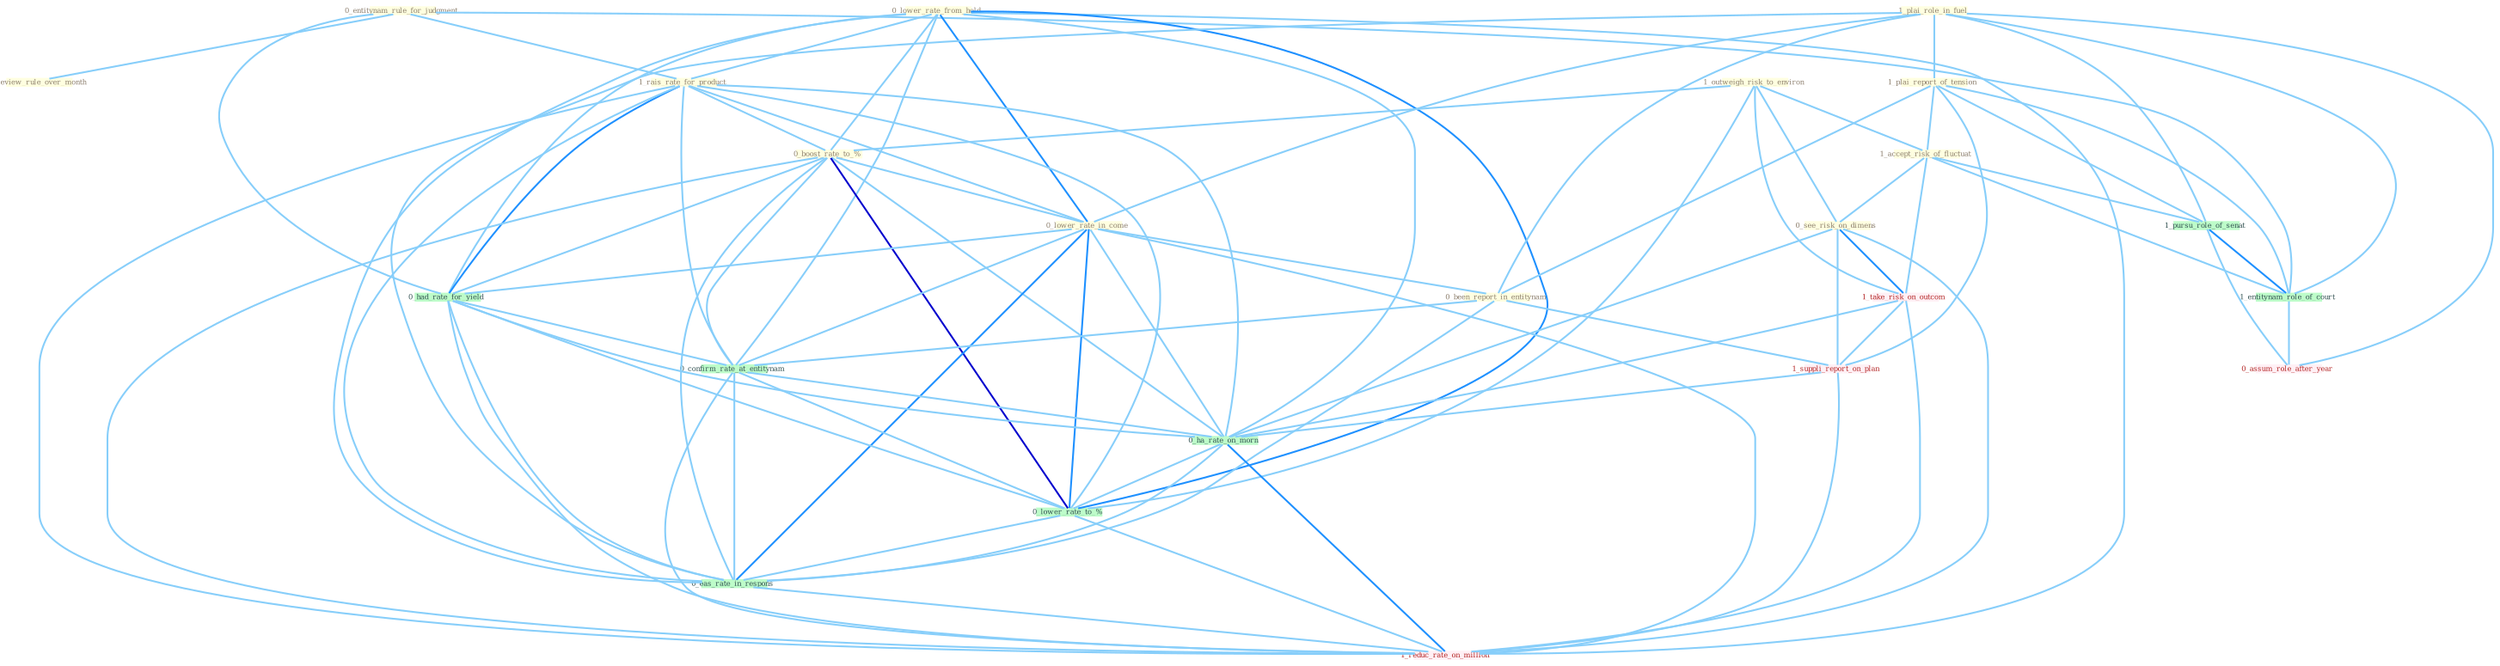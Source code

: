 Graph G{ 
    node
    [shape=polygon,style=filled,width=.5,height=.06,color="#BDFCC9",fixedsize=true,fontsize=4,
    fontcolor="#2f4f4f"];
    {node
    [color="#ffffe0", fontcolor="#8b7d6b"] "0_entitynam_rule_for_judgment " "0_lower_rate_from_hold " "1_plai_role_in_fuel " "1_outweigh_risk_to_environ " "1_rais_rate_for_product " "1_plai_report_of_tension " "1_accept_risk_of_fluctuat " "0_boost_rate_to_% " "0_lower_rate_in_come " "0_been_report_in_entitynam " "0_review_rule_over_month " "0_see_risk_on_dimens "}
{node [color="#fff0f5", fontcolor="#b22222"] "1_take_risk_on_outcom " "1_suppli_report_on_plan " "1_reduc_rate_on_million " "0_assum_role_after_year "}
edge [color="#B0E2FF"];

	"0_entitynam_rule_for_judgment " -- "1_rais_rate_for_product " [w="1", color="#87cefa" ];
	"0_entitynam_rule_for_judgment " -- "0_review_rule_over_month " [w="1", color="#87cefa" ];
	"0_entitynam_rule_for_judgment " -- "0_had_rate_for_yield " [w="1", color="#87cefa" ];
	"0_entitynam_rule_for_judgment " -- "1_entitynam_role_of_court " [w="1", color="#87cefa" ];
	"0_lower_rate_from_hold " -- "1_rais_rate_for_product " [w="1", color="#87cefa" ];
	"0_lower_rate_from_hold " -- "0_boost_rate_to_% " [w="1", color="#87cefa" ];
	"0_lower_rate_from_hold " -- "0_lower_rate_in_come " [w="2", color="#1e90ff" , len=0.8];
	"0_lower_rate_from_hold " -- "0_had_rate_for_yield " [w="1", color="#87cefa" ];
	"0_lower_rate_from_hold " -- "0_confirm_rate_at_entitynam " [w="1", color="#87cefa" ];
	"0_lower_rate_from_hold " -- "0_ha_rate_on_morn " [w="1", color="#87cefa" ];
	"0_lower_rate_from_hold " -- "0_lower_rate_to_% " [w="2", color="#1e90ff" , len=0.8];
	"0_lower_rate_from_hold " -- "0_eas_rate_in_respons " [w="1", color="#87cefa" ];
	"0_lower_rate_from_hold " -- "1_reduc_rate_on_million " [w="1", color="#87cefa" ];
	"1_plai_role_in_fuel " -- "1_plai_report_of_tension " [w="1", color="#87cefa" ];
	"1_plai_role_in_fuel " -- "0_lower_rate_in_come " [w="1", color="#87cefa" ];
	"1_plai_role_in_fuel " -- "0_been_report_in_entitynam " [w="1", color="#87cefa" ];
	"1_plai_role_in_fuel " -- "1_pursu_role_of_senat " [w="1", color="#87cefa" ];
	"1_plai_role_in_fuel " -- "1_entitynam_role_of_court " [w="1", color="#87cefa" ];
	"1_plai_role_in_fuel " -- "0_eas_rate_in_respons " [w="1", color="#87cefa" ];
	"1_plai_role_in_fuel " -- "0_assum_role_after_year " [w="1", color="#87cefa" ];
	"1_outweigh_risk_to_environ " -- "1_accept_risk_of_fluctuat " [w="1", color="#87cefa" ];
	"1_outweigh_risk_to_environ " -- "0_boost_rate_to_% " [w="1", color="#87cefa" ];
	"1_outweigh_risk_to_environ " -- "0_see_risk_on_dimens " [w="1", color="#87cefa" ];
	"1_outweigh_risk_to_environ " -- "1_take_risk_on_outcom " [w="1", color="#87cefa" ];
	"1_outweigh_risk_to_environ " -- "0_lower_rate_to_% " [w="1", color="#87cefa" ];
	"1_rais_rate_for_product " -- "0_boost_rate_to_% " [w="1", color="#87cefa" ];
	"1_rais_rate_for_product " -- "0_lower_rate_in_come " [w="1", color="#87cefa" ];
	"1_rais_rate_for_product " -- "0_had_rate_for_yield " [w="2", color="#1e90ff" , len=0.8];
	"1_rais_rate_for_product " -- "0_confirm_rate_at_entitynam " [w="1", color="#87cefa" ];
	"1_rais_rate_for_product " -- "0_ha_rate_on_morn " [w="1", color="#87cefa" ];
	"1_rais_rate_for_product " -- "0_lower_rate_to_% " [w="1", color="#87cefa" ];
	"1_rais_rate_for_product " -- "0_eas_rate_in_respons " [w="1", color="#87cefa" ];
	"1_rais_rate_for_product " -- "1_reduc_rate_on_million " [w="1", color="#87cefa" ];
	"1_plai_report_of_tension " -- "1_accept_risk_of_fluctuat " [w="1", color="#87cefa" ];
	"1_plai_report_of_tension " -- "0_been_report_in_entitynam " [w="1", color="#87cefa" ];
	"1_plai_report_of_tension " -- "1_pursu_role_of_senat " [w="1", color="#87cefa" ];
	"1_plai_report_of_tension " -- "1_suppli_report_on_plan " [w="1", color="#87cefa" ];
	"1_plai_report_of_tension " -- "1_entitynam_role_of_court " [w="1", color="#87cefa" ];
	"1_accept_risk_of_fluctuat " -- "0_see_risk_on_dimens " [w="1", color="#87cefa" ];
	"1_accept_risk_of_fluctuat " -- "1_pursu_role_of_senat " [w="1", color="#87cefa" ];
	"1_accept_risk_of_fluctuat " -- "1_take_risk_on_outcom " [w="1", color="#87cefa" ];
	"1_accept_risk_of_fluctuat " -- "1_entitynam_role_of_court " [w="1", color="#87cefa" ];
	"0_boost_rate_to_% " -- "0_lower_rate_in_come " [w="1", color="#87cefa" ];
	"0_boost_rate_to_% " -- "0_had_rate_for_yield " [w="1", color="#87cefa" ];
	"0_boost_rate_to_% " -- "0_confirm_rate_at_entitynam " [w="1", color="#87cefa" ];
	"0_boost_rate_to_% " -- "0_ha_rate_on_morn " [w="1", color="#87cefa" ];
	"0_boost_rate_to_% " -- "0_lower_rate_to_% " [w="3", color="#0000cd" , len=0.6];
	"0_boost_rate_to_% " -- "0_eas_rate_in_respons " [w="1", color="#87cefa" ];
	"0_boost_rate_to_% " -- "1_reduc_rate_on_million " [w="1", color="#87cefa" ];
	"0_lower_rate_in_come " -- "0_been_report_in_entitynam " [w="1", color="#87cefa" ];
	"0_lower_rate_in_come " -- "0_had_rate_for_yield " [w="1", color="#87cefa" ];
	"0_lower_rate_in_come " -- "0_confirm_rate_at_entitynam " [w="1", color="#87cefa" ];
	"0_lower_rate_in_come " -- "0_ha_rate_on_morn " [w="1", color="#87cefa" ];
	"0_lower_rate_in_come " -- "0_lower_rate_to_% " [w="2", color="#1e90ff" , len=0.8];
	"0_lower_rate_in_come " -- "0_eas_rate_in_respons " [w="2", color="#1e90ff" , len=0.8];
	"0_lower_rate_in_come " -- "1_reduc_rate_on_million " [w="1", color="#87cefa" ];
	"0_been_report_in_entitynam " -- "1_suppli_report_on_plan " [w="1", color="#87cefa" ];
	"0_been_report_in_entitynam " -- "0_confirm_rate_at_entitynam " [w="1", color="#87cefa" ];
	"0_been_report_in_entitynam " -- "0_eas_rate_in_respons " [w="1", color="#87cefa" ];
	"0_see_risk_on_dimens " -- "1_take_risk_on_outcom " [w="2", color="#1e90ff" , len=0.8];
	"0_see_risk_on_dimens " -- "1_suppli_report_on_plan " [w="1", color="#87cefa" ];
	"0_see_risk_on_dimens " -- "0_ha_rate_on_morn " [w="1", color="#87cefa" ];
	"0_see_risk_on_dimens " -- "1_reduc_rate_on_million " [w="1", color="#87cefa" ];
	"1_pursu_role_of_senat " -- "1_entitynam_role_of_court " [w="2", color="#1e90ff" , len=0.8];
	"1_pursu_role_of_senat " -- "0_assum_role_after_year " [w="1", color="#87cefa" ];
	"1_take_risk_on_outcom " -- "1_suppli_report_on_plan " [w="1", color="#87cefa" ];
	"1_take_risk_on_outcom " -- "0_ha_rate_on_morn " [w="1", color="#87cefa" ];
	"1_take_risk_on_outcom " -- "1_reduc_rate_on_million " [w="1", color="#87cefa" ];
	"1_suppli_report_on_plan " -- "0_ha_rate_on_morn " [w="1", color="#87cefa" ];
	"1_suppli_report_on_plan " -- "1_reduc_rate_on_million " [w="1", color="#87cefa" ];
	"0_had_rate_for_yield " -- "0_confirm_rate_at_entitynam " [w="1", color="#87cefa" ];
	"0_had_rate_for_yield " -- "0_ha_rate_on_morn " [w="1", color="#87cefa" ];
	"0_had_rate_for_yield " -- "0_lower_rate_to_% " [w="1", color="#87cefa" ];
	"0_had_rate_for_yield " -- "0_eas_rate_in_respons " [w="1", color="#87cefa" ];
	"0_had_rate_for_yield " -- "1_reduc_rate_on_million " [w="1", color="#87cefa" ];
	"0_confirm_rate_at_entitynam " -- "0_ha_rate_on_morn " [w="1", color="#87cefa" ];
	"0_confirm_rate_at_entitynam " -- "0_lower_rate_to_% " [w="1", color="#87cefa" ];
	"0_confirm_rate_at_entitynam " -- "0_eas_rate_in_respons " [w="1", color="#87cefa" ];
	"0_confirm_rate_at_entitynam " -- "1_reduc_rate_on_million " [w="1", color="#87cefa" ];
	"0_ha_rate_on_morn " -- "0_lower_rate_to_% " [w="1", color="#87cefa" ];
	"0_ha_rate_on_morn " -- "0_eas_rate_in_respons " [w="1", color="#87cefa" ];
	"0_ha_rate_on_morn " -- "1_reduc_rate_on_million " [w="2", color="#1e90ff" , len=0.8];
	"1_entitynam_role_of_court " -- "0_assum_role_after_year " [w="1", color="#87cefa" ];
	"0_lower_rate_to_% " -- "0_eas_rate_in_respons " [w="1", color="#87cefa" ];
	"0_lower_rate_to_% " -- "1_reduc_rate_on_million " [w="1", color="#87cefa" ];
	"0_eas_rate_in_respons " -- "1_reduc_rate_on_million " [w="1", color="#87cefa" ];
}